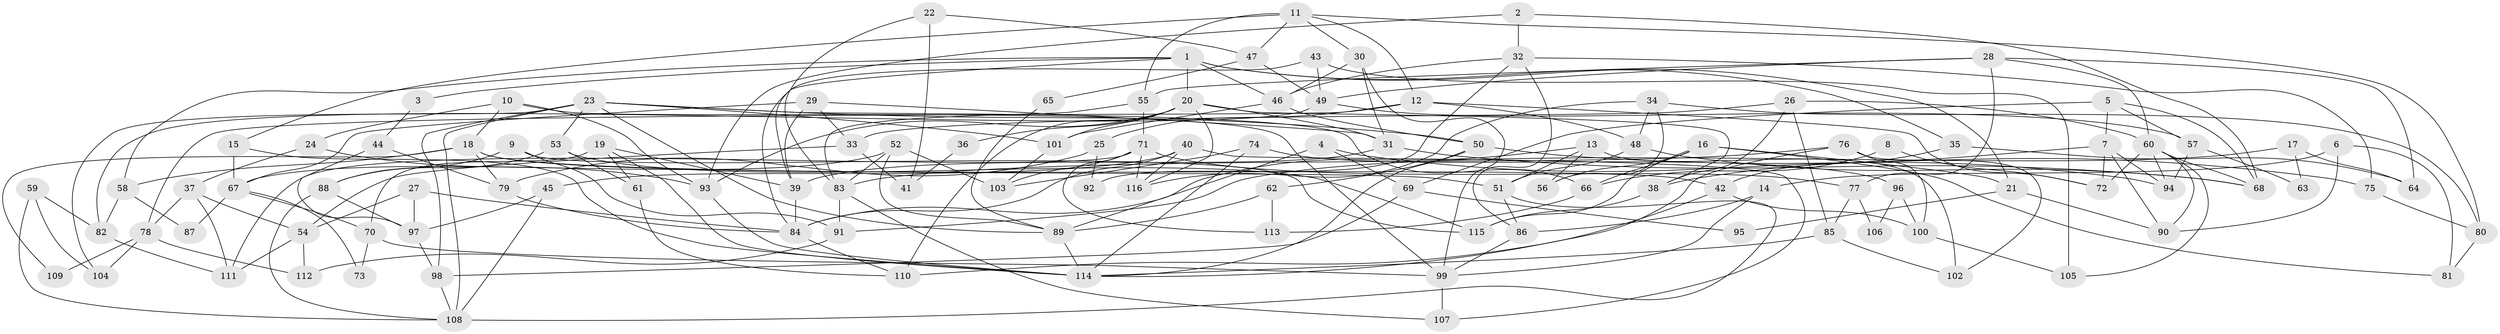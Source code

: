 // coarse degree distribution, {3: 0.17391304347826086, 4: 0.34782608695652173, 2: 0.13043478260869565, 5: 0.08695652173913043, 13: 0.021739130434782608, 6: 0.043478260869565216, 8: 0.06521739130434782, 7: 0.021739130434782608, 14: 0.021739130434782608, 9: 0.021739130434782608, 10: 0.043478260869565216, 17: 0.021739130434782608}
// Generated by graph-tools (version 1.1) at 2025/52/03/04/25 21:52:40]
// undirected, 116 vertices, 232 edges
graph export_dot {
graph [start="1"]
  node [color=gray90,style=filled];
  1;
  2;
  3;
  4;
  5;
  6;
  7;
  8;
  9;
  10;
  11;
  12;
  13;
  14;
  15;
  16;
  17;
  18;
  19;
  20;
  21;
  22;
  23;
  24;
  25;
  26;
  27;
  28;
  29;
  30;
  31;
  32;
  33;
  34;
  35;
  36;
  37;
  38;
  39;
  40;
  41;
  42;
  43;
  44;
  45;
  46;
  47;
  48;
  49;
  50;
  51;
  52;
  53;
  54;
  55;
  56;
  57;
  58;
  59;
  60;
  61;
  62;
  63;
  64;
  65;
  66;
  67;
  68;
  69;
  70;
  71;
  72;
  73;
  74;
  75;
  76;
  77;
  78;
  79;
  80;
  81;
  82;
  83;
  84;
  85;
  86;
  87;
  88;
  89;
  90;
  91;
  92;
  93;
  94;
  95;
  96;
  97;
  98;
  99;
  100;
  101;
  102;
  103;
  104;
  105;
  106;
  107;
  108;
  109;
  110;
  111;
  112;
  113;
  114;
  115;
  116;
  1 -- 20;
  1 -- 46;
  1 -- 3;
  1 -- 21;
  1 -- 35;
  1 -- 39;
  1 -- 58;
  2 -- 32;
  2 -- 68;
  2 -- 93;
  3 -- 44;
  4 -- 94;
  4 -- 89;
  4 -- 69;
  5 -- 68;
  5 -- 69;
  5 -- 7;
  5 -- 57;
  6 -- 81;
  6 -- 14;
  6 -- 90;
  7 -- 38;
  7 -- 72;
  7 -- 90;
  7 -- 94;
  8 -- 72;
  8 -- 66;
  9 -- 88;
  9 -- 115;
  9 -- 91;
  10 -- 93;
  10 -- 24;
  10 -- 18;
  10 -- 99;
  11 -- 12;
  11 -- 30;
  11 -- 15;
  11 -- 47;
  11 -- 55;
  11 -- 80;
  12 -- 48;
  12 -- 72;
  12 -- 25;
  12 -- 78;
  13 -- 102;
  13 -- 84;
  13 -- 51;
  13 -- 56;
  14 -- 99;
  14 -- 86;
  15 -- 114;
  15 -- 67;
  16 -- 21;
  16 -- 56;
  16 -- 66;
  16 -- 81;
  16 -- 115;
  17 -- 91;
  17 -- 64;
  17 -- 63;
  18 -- 51;
  18 -- 42;
  18 -- 58;
  18 -- 79;
  18 -- 109;
  19 -- 70;
  19 -- 39;
  19 -- 61;
  19 -- 114;
  20 -- 101;
  20 -- 110;
  20 -- 31;
  20 -- 36;
  20 -- 38;
  20 -- 93;
  20 -- 116;
  21 -- 90;
  21 -- 95;
  22 -- 47;
  22 -- 83;
  22 -- 41;
  23 -- 89;
  23 -- 108;
  23 -- 50;
  23 -- 53;
  23 -- 66;
  23 -- 98;
  23 -- 101;
  23 -- 104;
  24 -- 37;
  24 -- 93;
  25 -- 79;
  25 -- 92;
  26 -- 85;
  26 -- 60;
  26 -- 33;
  26 -- 38;
  27 -- 97;
  27 -- 84;
  27 -- 54;
  28 -- 49;
  28 -- 55;
  28 -- 60;
  28 -- 64;
  28 -- 77;
  29 -- 67;
  29 -- 31;
  29 -- 33;
  29 -- 39;
  30 -- 99;
  30 -- 31;
  30 -- 46;
  31 -- 39;
  31 -- 68;
  32 -- 46;
  32 -- 86;
  32 -- 75;
  32 -- 92;
  33 -- 41;
  33 -- 54;
  34 -- 48;
  34 -- 80;
  34 -- 56;
  34 -- 116;
  35 -- 42;
  35 -- 64;
  36 -- 41;
  37 -- 54;
  37 -- 78;
  37 -- 111;
  38 -- 115;
  39 -- 84;
  40 -- 84;
  40 -- 116;
  40 -- 45;
  40 -- 107;
  42 -- 110;
  42 -- 100;
  43 -- 49;
  43 -- 105;
  43 -- 84;
  44 -- 97;
  44 -- 79;
  45 -- 108;
  45 -- 97;
  46 -- 50;
  46 -- 101;
  47 -- 49;
  47 -- 65;
  48 -- 51;
  48 -- 68;
  49 -- 82;
  49 -- 57;
  50 -- 114;
  50 -- 62;
  50 -- 75;
  51 -- 108;
  51 -- 86;
  52 -- 103;
  52 -- 89;
  52 -- 67;
  52 -- 83;
  53 -- 115;
  53 -- 61;
  53 -- 88;
  54 -- 111;
  54 -- 112;
  55 -- 71;
  55 -- 83;
  57 -- 94;
  57 -- 63;
  58 -- 82;
  58 -- 87;
  59 -- 82;
  59 -- 104;
  59 -- 108;
  60 -- 90;
  60 -- 68;
  60 -- 72;
  60 -- 94;
  60 -- 105;
  61 -- 110;
  62 -- 113;
  62 -- 89;
  65 -- 89;
  66 -- 113;
  67 -- 70;
  67 -- 73;
  67 -- 87;
  69 -- 98;
  69 -- 95;
  70 -- 99;
  70 -- 73;
  71 -- 111;
  71 -- 116;
  71 -- 77;
  71 -- 103;
  71 -- 113;
  74 -- 114;
  74 -- 103;
  74 -- 96;
  75 -- 80;
  76 -- 114;
  76 -- 83;
  76 -- 100;
  76 -- 102;
  77 -- 85;
  77 -- 106;
  78 -- 112;
  78 -- 104;
  78 -- 109;
  79 -- 84;
  80 -- 81;
  82 -- 111;
  83 -- 91;
  83 -- 107;
  84 -- 110;
  85 -- 114;
  85 -- 102;
  86 -- 99;
  88 -- 97;
  88 -- 108;
  89 -- 114;
  91 -- 112;
  93 -- 114;
  96 -- 100;
  96 -- 106;
  97 -- 98;
  98 -- 108;
  99 -- 107;
  100 -- 105;
  101 -- 103;
}
